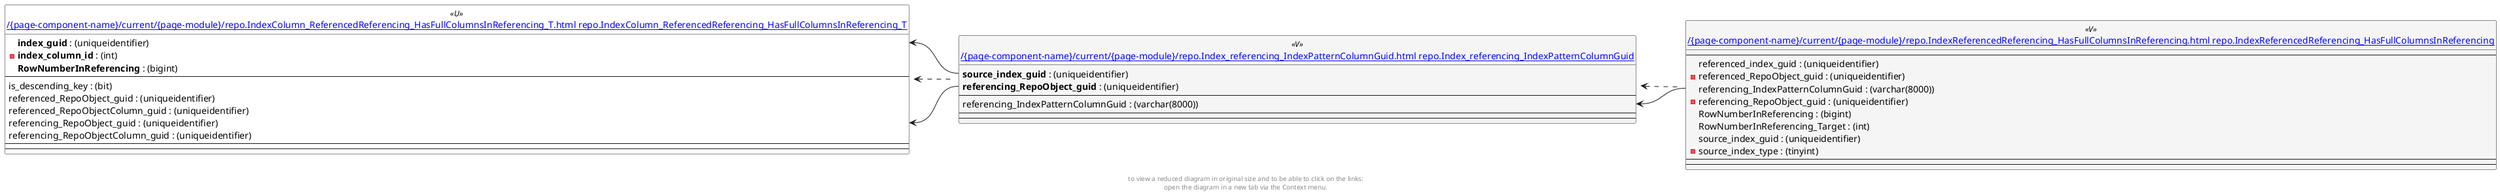 @startuml
left to right direction
'top to bottom direction
hide circle
'avoide "." issues:
set namespaceSeparator none


skinparam class {
  BackgroundColor White
  BackgroundColor<<FN>> Yellow
  BackgroundColor<<FS>> Yellow
  BackgroundColor<<FT>> LightGray
  BackgroundColor<<IF>> Yellow
  BackgroundColor<<IS>> Yellow
  BackgroundColor<<P>> Aqua
  BackgroundColor<<PC>> Aqua
  BackgroundColor<<SN>> Yellow
  BackgroundColor<<SO>> SlateBlue
  BackgroundColor<<TF>> LightGray
  BackgroundColor<<TR>> Tomato
  BackgroundColor<<U>> White
  BackgroundColor<<V>> WhiteSmoke
  BackgroundColor<<X>> Aqua
}


entity "[[{site-url}/{page-component-name}/current/{page-module}/repo.Index_referencing_IndexPatternColumnGuid.html repo.Index_referencing_IndexPatternColumnGuid]]" as repo.Index_referencing_IndexPatternColumnGuid << V >> {
  **source_index_guid** : (uniqueidentifier)
  **referencing_RepoObject_guid** : (uniqueidentifier)
  --
  referencing_IndexPatternColumnGuid : (varchar(8000))
  --
  --
}

entity "[[{site-url}/{page-component-name}/current/{page-module}/repo.IndexColumn_ReferencedReferencing_HasFullColumnsInReferencing_T.html repo.IndexColumn_ReferencedReferencing_HasFullColumnsInReferencing_T]]" as repo.IndexColumn_ReferencedReferencing_HasFullColumnsInReferencing_T << U >> {
  **index_guid** : (uniqueidentifier)
  - **index_column_id** : (int)
  **RowNumberInReferencing** : (bigint)
  --
  is_descending_key : (bit)
  referenced_RepoObject_guid : (uniqueidentifier)
  referenced_RepoObjectColumn_guid : (uniqueidentifier)
  referencing_RepoObject_guid : (uniqueidentifier)
  referencing_RepoObjectColumn_guid : (uniqueidentifier)
  --
  --
}

entity "[[{site-url}/{page-component-name}/current/{page-module}/repo.IndexReferencedReferencing_HasFullColumnsInReferencing.html repo.IndexReferencedReferencing_HasFullColumnsInReferencing]]" as repo.IndexReferencedReferencing_HasFullColumnsInReferencing << V >> {
  --
  referenced_index_guid : (uniqueidentifier)
  - referenced_RepoObject_guid : (uniqueidentifier)
  referencing_IndexPatternColumnGuid : (varchar(8000))
  - referencing_RepoObject_guid : (uniqueidentifier)
  RowNumberInReferencing : (bigint)
  RowNumberInReferencing_Target : (int)
  source_index_guid : (uniqueidentifier)
  - source_index_type : (tinyint)
  --
  --
}

repo.Index_referencing_IndexPatternColumnGuid <.. repo.IndexReferencedReferencing_HasFullColumnsInReferencing
repo.IndexColumn_ReferencedReferencing_HasFullColumnsInReferencing_T <.. repo.Index_referencing_IndexPatternColumnGuid
repo.Index_referencing_IndexPatternColumnGuid::referencing_IndexPatternColumnGuid <-- repo.IndexReferencedReferencing_HasFullColumnsInReferencing::referencing_IndexPatternColumnGuid
repo.IndexColumn_ReferencedReferencing_HasFullColumnsInReferencing_T::index_guid <-- repo.Index_referencing_IndexPatternColumnGuid::source_index_guid
repo.IndexColumn_ReferencedReferencing_HasFullColumnsInReferencing_T::referencing_RepoObject_guid <-- repo.Index_referencing_IndexPatternColumnGuid::referencing_RepoObject_guid
footer
to view a reduced diagram in original size and to be able to click on the links:
open the diagram in a new tab via the Context menu.
end footer

@enduml

